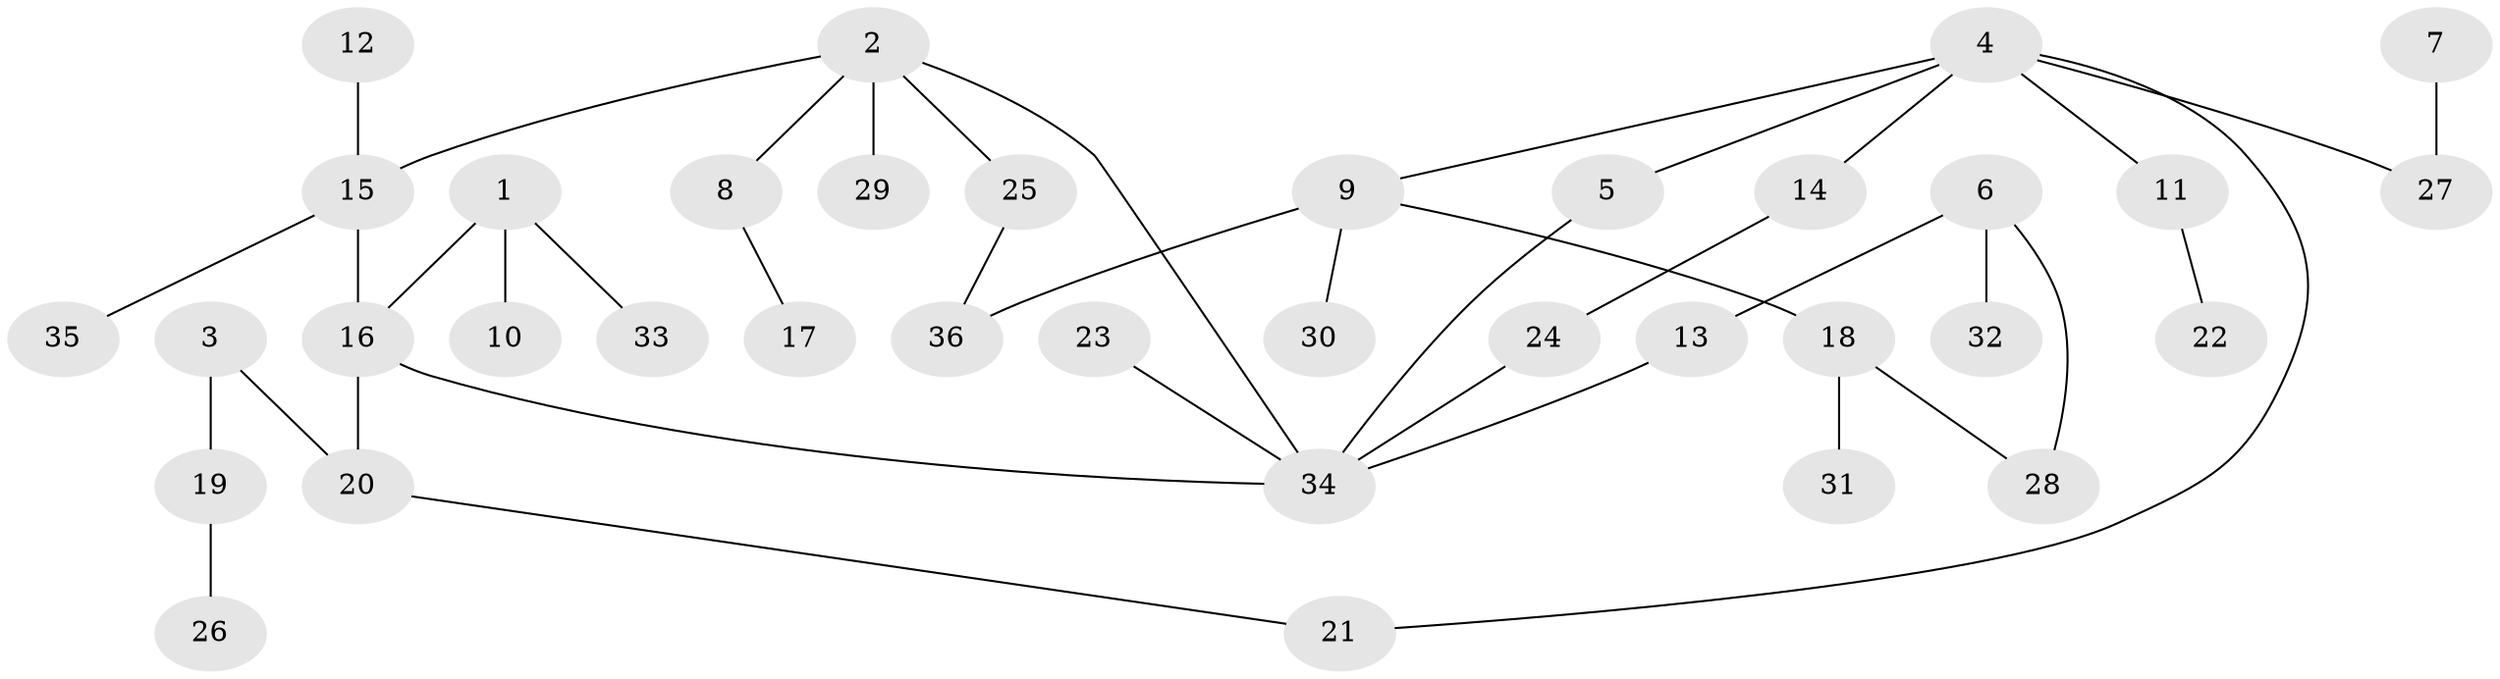 // original degree distribution, {6: 0.027777777777777776, 3: 0.18055555555555555, 5: 0.013888888888888888, 4: 0.08333333333333333, 2: 0.2222222222222222, 7: 0.013888888888888888, 1: 0.4583333333333333}
// Generated by graph-tools (version 1.1) at 2025/01/03/09/25 03:01:03]
// undirected, 36 vertices, 40 edges
graph export_dot {
graph [start="1"]
  node [color=gray90,style=filled];
  1;
  2;
  3;
  4;
  5;
  6;
  7;
  8;
  9;
  10;
  11;
  12;
  13;
  14;
  15;
  16;
  17;
  18;
  19;
  20;
  21;
  22;
  23;
  24;
  25;
  26;
  27;
  28;
  29;
  30;
  31;
  32;
  33;
  34;
  35;
  36;
  1 -- 10 [weight=1.0];
  1 -- 16 [weight=1.0];
  1 -- 33 [weight=1.0];
  2 -- 8 [weight=1.0];
  2 -- 15 [weight=1.0];
  2 -- 25 [weight=1.0];
  2 -- 29 [weight=1.0];
  2 -- 34 [weight=1.0];
  3 -- 19 [weight=1.0];
  3 -- 20 [weight=1.0];
  4 -- 5 [weight=1.0];
  4 -- 9 [weight=1.0];
  4 -- 11 [weight=1.0];
  4 -- 14 [weight=1.0];
  4 -- 21 [weight=1.0];
  4 -- 27 [weight=1.0];
  5 -- 34 [weight=1.0];
  6 -- 13 [weight=1.0];
  6 -- 28 [weight=1.0];
  6 -- 32 [weight=1.0];
  7 -- 27 [weight=1.0];
  8 -- 17 [weight=1.0];
  9 -- 18 [weight=1.0];
  9 -- 30 [weight=1.0];
  9 -- 36 [weight=1.0];
  11 -- 22 [weight=1.0];
  12 -- 15 [weight=1.0];
  13 -- 34 [weight=1.0];
  14 -- 24 [weight=1.0];
  15 -- 16 [weight=1.0];
  15 -- 35 [weight=1.0];
  16 -- 20 [weight=1.0];
  16 -- 34 [weight=1.0];
  18 -- 28 [weight=1.0];
  18 -- 31 [weight=1.0];
  19 -- 26 [weight=1.0];
  20 -- 21 [weight=1.0];
  23 -- 34 [weight=1.0];
  24 -- 34 [weight=1.0];
  25 -- 36 [weight=1.0];
}
